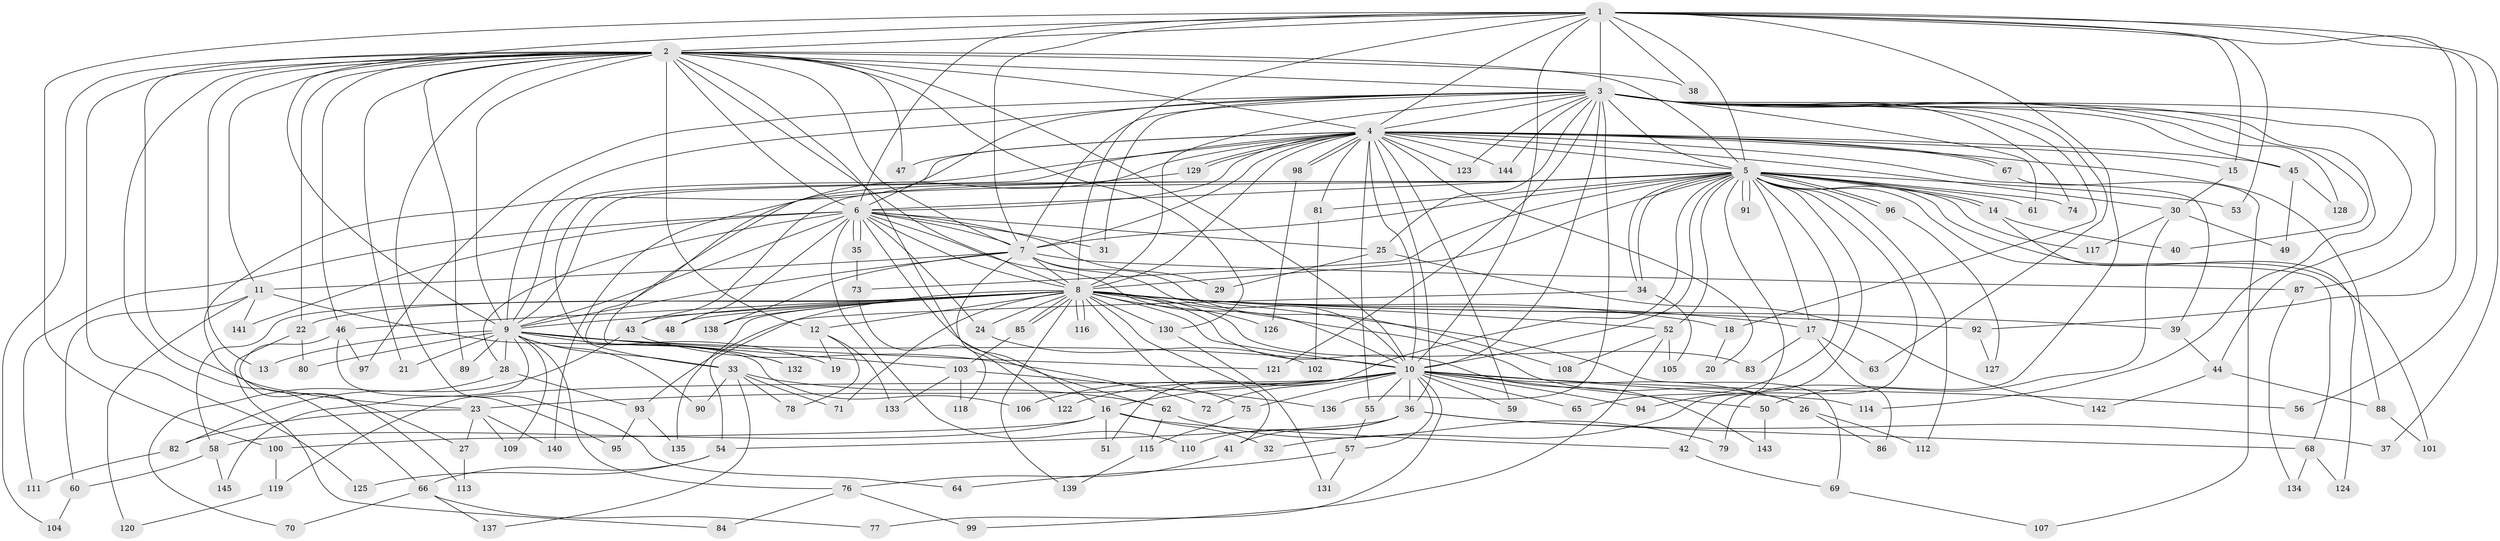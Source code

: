 // Generated by graph-tools (version 1.1) at 2025/35/03/09/25 02:35:00]
// undirected, 145 vertices, 315 edges
graph export_dot {
graph [start="1"]
  node [color=gray90,style=filled];
  1;
  2;
  3;
  4;
  5;
  6;
  7;
  8;
  9;
  10;
  11;
  12;
  13;
  14;
  15;
  16;
  17;
  18;
  19;
  20;
  21;
  22;
  23;
  24;
  25;
  26;
  27;
  28;
  29;
  30;
  31;
  32;
  33;
  34;
  35;
  36;
  37;
  38;
  39;
  40;
  41;
  42;
  43;
  44;
  45;
  46;
  47;
  48;
  49;
  50;
  51;
  52;
  53;
  54;
  55;
  56;
  57;
  58;
  59;
  60;
  61;
  62;
  63;
  64;
  65;
  66;
  67;
  68;
  69;
  70;
  71;
  72;
  73;
  74;
  75;
  76;
  77;
  78;
  79;
  80;
  81;
  82;
  83;
  84;
  85;
  86;
  87;
  88;
  89;
  90;
  91;
  92;
  93;
  94;
  95;
  96;
  97;
  98;
  99;
  100;
  101;
  102;
  103;
  104;
  105;
  106;
  107;
  108;
  109;
  110;
  111;
  112;
  113;
  114;
  115;
  116;
  117;
  118;
  119;
  120;
  121;
  122;
  123;
  124;
  125;
  126;
  127;
  128;
  129;
  130;
  131;
  132;
  133;
  134;
  135;
  136;
  137;
  138;
  139;
  140;
  141;
  142;
  143;
  144;
  145;
  1 -- 2;
  1 -- 3;
  1 -- 4;
  1 -- 5;
  1 -- 6;
  1 -- 7;
  1 -- 8;
  1 -- 9;
  1 -- 10;
  1 -- 15;
  1 -- 37;
  1 -- 38;
  1 -- 53;
  1 -- 56;
  1 -- 79;
  1 -- 92;
  1 -- 100;
  2 -- 3;
  2 -- 4;
  2 -- 5;
  2 -- 6;
  2 -- 7;
  2 -- 8;
  2 -- 9;
  2 -- 10;
  2 -- 11;
  2 -- 12;
  2 -- 13;
  2 -- 16;
  2 -- 21;
  2 -- 22;
  2 -- 23;
  2 -- 38;
  2 -- 46;
  2 -- 47;
  2 -- 64;
  2 -- 66;
  2 -- 89;
  2 -- 104;
  2 -- 125;
  2 -- 130;
  3 -- 4;
  3 -- 5;
  3 -- 6;
  3 -- 7;
  3 -- 8;
  3 -- 9;
  3 -- 10;
  3 -- 18;
  3 -- 25;
  3 -- 31;
  3 -- 40;
  3 -- 44;
  3 -- 45;
  3 -- 61;
  3 -- 63;
  3 -- 74;
  3 -- 87;
  3 -- 97;
  3 -- 114;
  3 -- 121;
  3 -- 123;
  3 -- 128;
  3 -- 136;
  3 -- 144;
  4 -- 5;
  4 -- 6;
  4 -- 7;
  4 -- 8;
  4 -- 9;
  4 -- 10;
  4 -- 15;
  4 -- 19;
  4 -- 20;
  4 -- 27;
  4 -- 30;
  4 -- 33;
  4 -- 36;
  4 -- 39;
  4 -- 45;
  4 -- 47;
  4 -- 55;
  4 -- 59;
  4 -- 67;
  4 -- 67;
  4 -- 81;
  4 -- 88;
  4 -- 98;
  4 -- 98;
  4 -- 123;
  4 -- 129;
  4 -- 129;
  4 -- 144;
  5 -- 6;
  5 -- 7;
  5 -- 8;
  5 -- 9;
  5 -- 10;
  5 -- 14;
  5 -- 14;
  5 -- 17;
  5 -- 32;
  5 -- 34;
  5 -- 34;
  5 -- 42;
  5 -- 43;
  5 -- 51;
  5 -- 52;
  5 -- 53;
  5 -- 61;
  5 -- 65;
  5 -- 68;
  5 -- 73;
  5 -- 74;
  5 -- 81;
  5 -- 91;
  5 -- 91;
  5 -- 94;
  5 -- 96;
  5 -- 96;
  5 -- 101;
  5 -- 112;
  5 -- 117;
  5 -- 140;
  6 -- 7;
  6 -- 8;
  6 -- 9;
  6 -- 10;
  6 -- 24;
  6 -- 25;
  6 -- 28;
  6 -- 29;
  6 -- 31;
  6 -- 35;
  6 -- 35;
  6 -- 48;
  6 -- 62;
  6 -- 110;
  6 -- 111;
  6 -- 141;
  7 -- 8;
  7 -- 9;
  7 -- 10;
  7 -- 11;
  7 -- 87;
  7 -- 108;
  7 -- 122;
  7 -- 138;
  8 -- 9;
  8 -- 10;
  8 -- 12;
  8 -- 17;
  8 -- 18;
  8 -- 22;
  8 -- 24;
  8 -- 26;
  8 -- 39;
  8 -- 41;
  8 -- 43;
  8 -- 46;
  8 -- 48;
  8 -- 52;
  8 -- 54;
  8 -- 58;
  8 -- 69;
  8 -- 71;
  8 -- 75;
  8 -- 83;
  8 -- 85;
  8 -- 85;
  8 -- 92;
  8 -- 116;
  8 -- 116;
  8 -- 126;
  8 -- 130;
  8 -- 135;
  8 -- 138;
  8 -- 139;
  8 -- 143;
  9 -- 10;
  9 -- 13;
  9 -- 21;
  9 -- 28;
  9 -- 33;
  9 -- 76;
  9 -- 80;
  9 -- 89;
  9 -- 90;
  9 -- 103;
  9 -- 109;
  9 -- 121;
  9 -- 132;
  9 -- 145;
  10 -- 16;
  10 -- 23;
  10 -- 26;
  10 -- 36;
  10 -- 50;
  10 -- 55;
  10 -- 56;
  10 -- 57;
  10 -- 59;
  10 -- 65;
  10 -- 72;
  10 -- 75;
  10 -- 77;
  10 -- 94;
  10 -- 106;
  10 -- 114;
  10 -- 119;
  10 -- 122;
  11 -- 60;
  11 -- 106;
  11 -- 120;
  11 -- 141;
  12 -- 19;
  12 -- 78;
  12 -- 133;
  14 -- 40;
  14 -- 124;
  15 -- 30;
  16 -- 32;
  16 -- 42;
  16 -- 51;
  16 -- 58;
  16 -- 100;
  17 -- 63;
  17 -- 83;
  17 -- 86;
  18 -- 20;
  22 -- 80;
  22 -- 84;
  23 -- 27;
  23 -- 82;
  23 -- 109;
  23 -- 140;
  24 -- 102;
  25 -- 29;
  25 -- 142;
  26 -- 86;
  26 -- 112;
  27 -- 113;
  28 -- 70;
  28 -- 93;
  30 -- 49;
  30 -- 50;
  30 -- 117;
  33 -- 62;
  33 -- 71;
  33 -- 78;
  33 -- 90;
  33 -- 137;
  34 -- 93;
  34 -- 105;
  35 -- 73;
  36 -- 37;
  36 -- 41;
  36 -- 54;
  36 -- 68;
  36 -- 110;
  39 -- 44;
  41 -- 76;
  42 -- 69;
  43 -- 72;
  43 -- 82;
  44 -- 88;
  44 -- 142;
  45 -- 49;
  45 -- 128;
  46 -- 95;
  46 -- 97;
  46 -- 113;
  50 -- 143;
  52 -- 99;
  52 -- 105;
  52 -- 108;
  54 -- 66;
  54 -- 125;
  55 -- 57;
  57 -- 64;
  57 -- 131;
  58 -- 60;
  58 -- 145;
  60 -- 104;
  62 -- 79;
  62 -- 115;
  66 -- 70;
  66 -- 77;
  66 -- 137;
  67 -- 107;
  68 -- 124;
  68 -- 134;
  69 -- 107;
  73 -- 118;
  75 -- 115;
  76 -- 84;
  76 -- 99;
  81 -- 102;
  82 -- 111;
  85 -- 103;
  87 -- 134;
  88 -- 101;
  92 -- 127;
  93 -- 95;
  93 -- 135;
  96 -- 127;
  98 -- 126;
  100 -- 119;
  103 -- 118;
  103 -- 133;
  103 -- 136;
  115 -- 139;
  119 -- 120;
  129 -- 132;
  130 -- 131;
}
